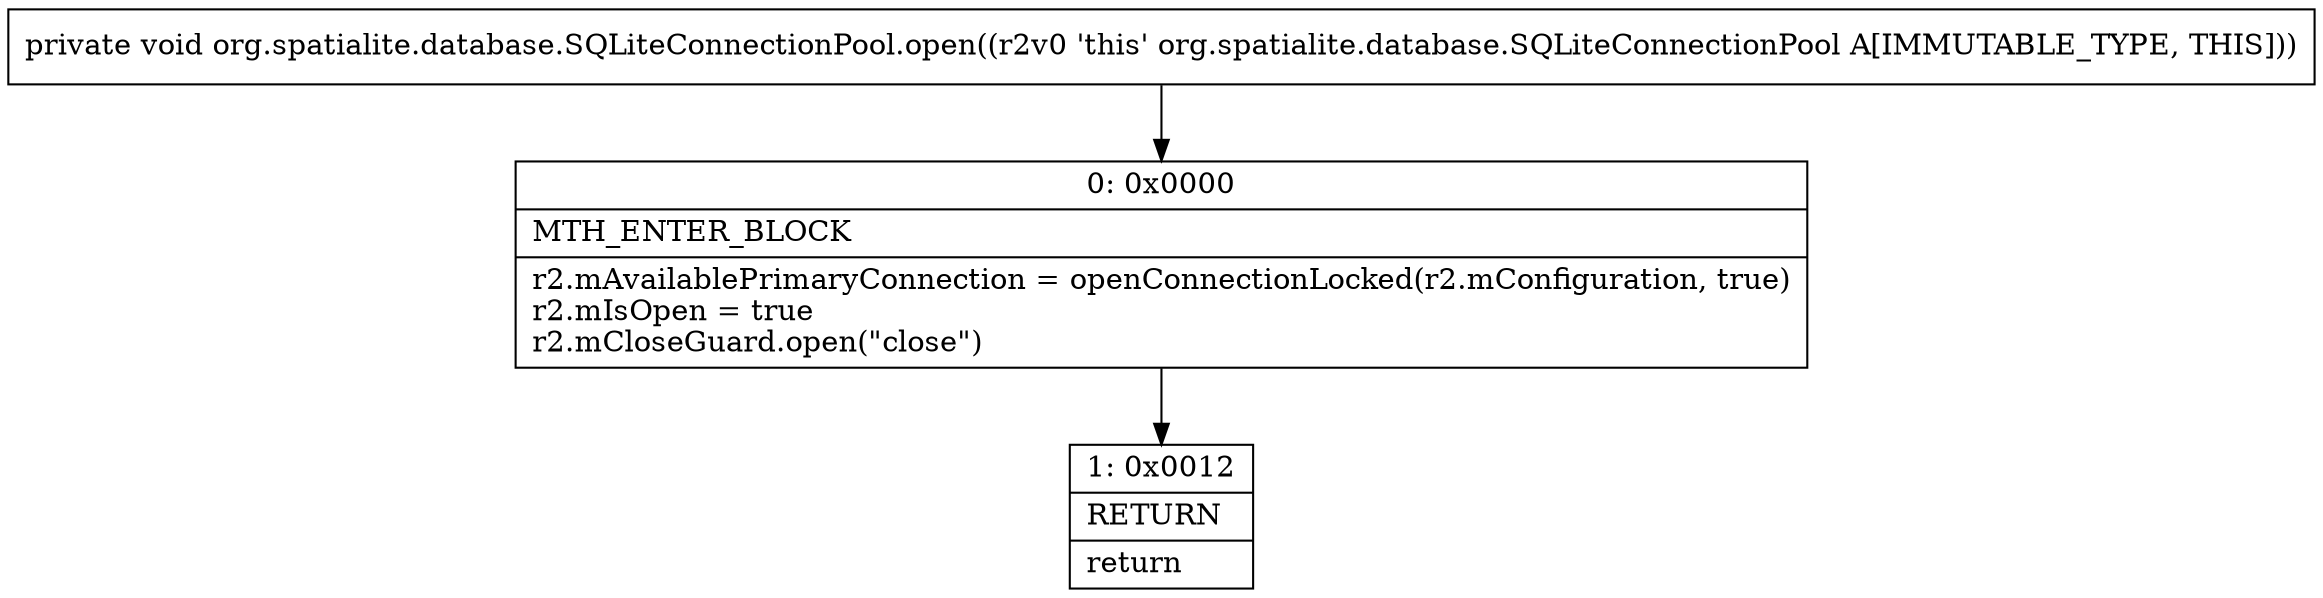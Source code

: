 digraph "CFG fororg.spatialite.database.SQLiteConnectionPool.open()V" {
Node_0 [shape=record,label="{0\:\ 0x0000|MTH_ENTER_BLOCK\l|r2.mAvailablePrimaryConnection = openConnectionLocked(r2.mConfiguration, true)\lr2.mIsOpen = true\lr2.mCloseGuard.open(\"close\")\l}"];
Node_1 [shape=record,label="{1\:\ 0x0012|RETURN\l|return\l}"];
MethodNode[shape=record,label="{private void org.spatialite.database.SQLiteConnectionPool.open((r2v0 'this' org.spatialite.database.SQLiteConnectionPool A[IMMUTABLE_TYPE, THIS])) }"];
MethodNode -> Node_0;
Node_0 -> Node_1;
}


